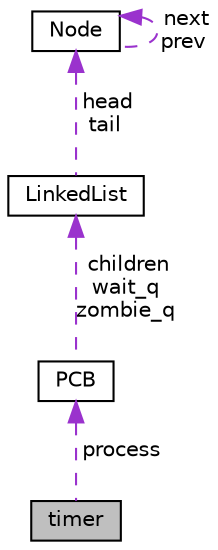 digraph "timer"
{
 // LATEX_PDF_SIZE
  edge [fontname="Helvetica",fontsize="10",labelfontname="Helvetica",labelfontsize="10"];
  node [fontname="Helvetica",fontsize="10",shape=record];
  Node1 [label="timer",height=0.2,width=0.4,color="black", fillcolor="grey75", style="filled", fontcolor="black",tooltip="Structure for a timer associated with a process."];
  Node2 -> Node1 [dir="back",color="darkorchid3",fontsize="10",style="dashed",label=" process" ];
  Node2 [label="PCB",height=0.2,width=0.4,color="black", fillcolor="white", style="filled",URL="$structPCB.html",tooltip="Process Control Block (PCB) structure."];
  Node3 -> Node2 [dir="back",color="darkorchid3",fontsize="10",style="dashed",label=" children\nwait_q\nzombie_q" ];
  Node3 [label="LinkedList",height=0.2,width=0.4,color="black", fillcolor="white", style="filled",URL="$structLinkedList.html",tooltip="Define the doubly linked list structure."];
  Node4 -> Node3 [dir="back",color="darkorchid3",fontsize="10",style="dashed",label=" head\ntail" ];
  Node4 [label="Node",height=0.2,width=0.4,color="black", fillcolor="white", style="filled",URL="$structNode.html",tooltip="Define a node in the doubly linked list."];
  Node4 -> Node4 [dir="back",color="darkorchid3",fontsize="10",style="dashed",label=" next\nprev" ];
}
